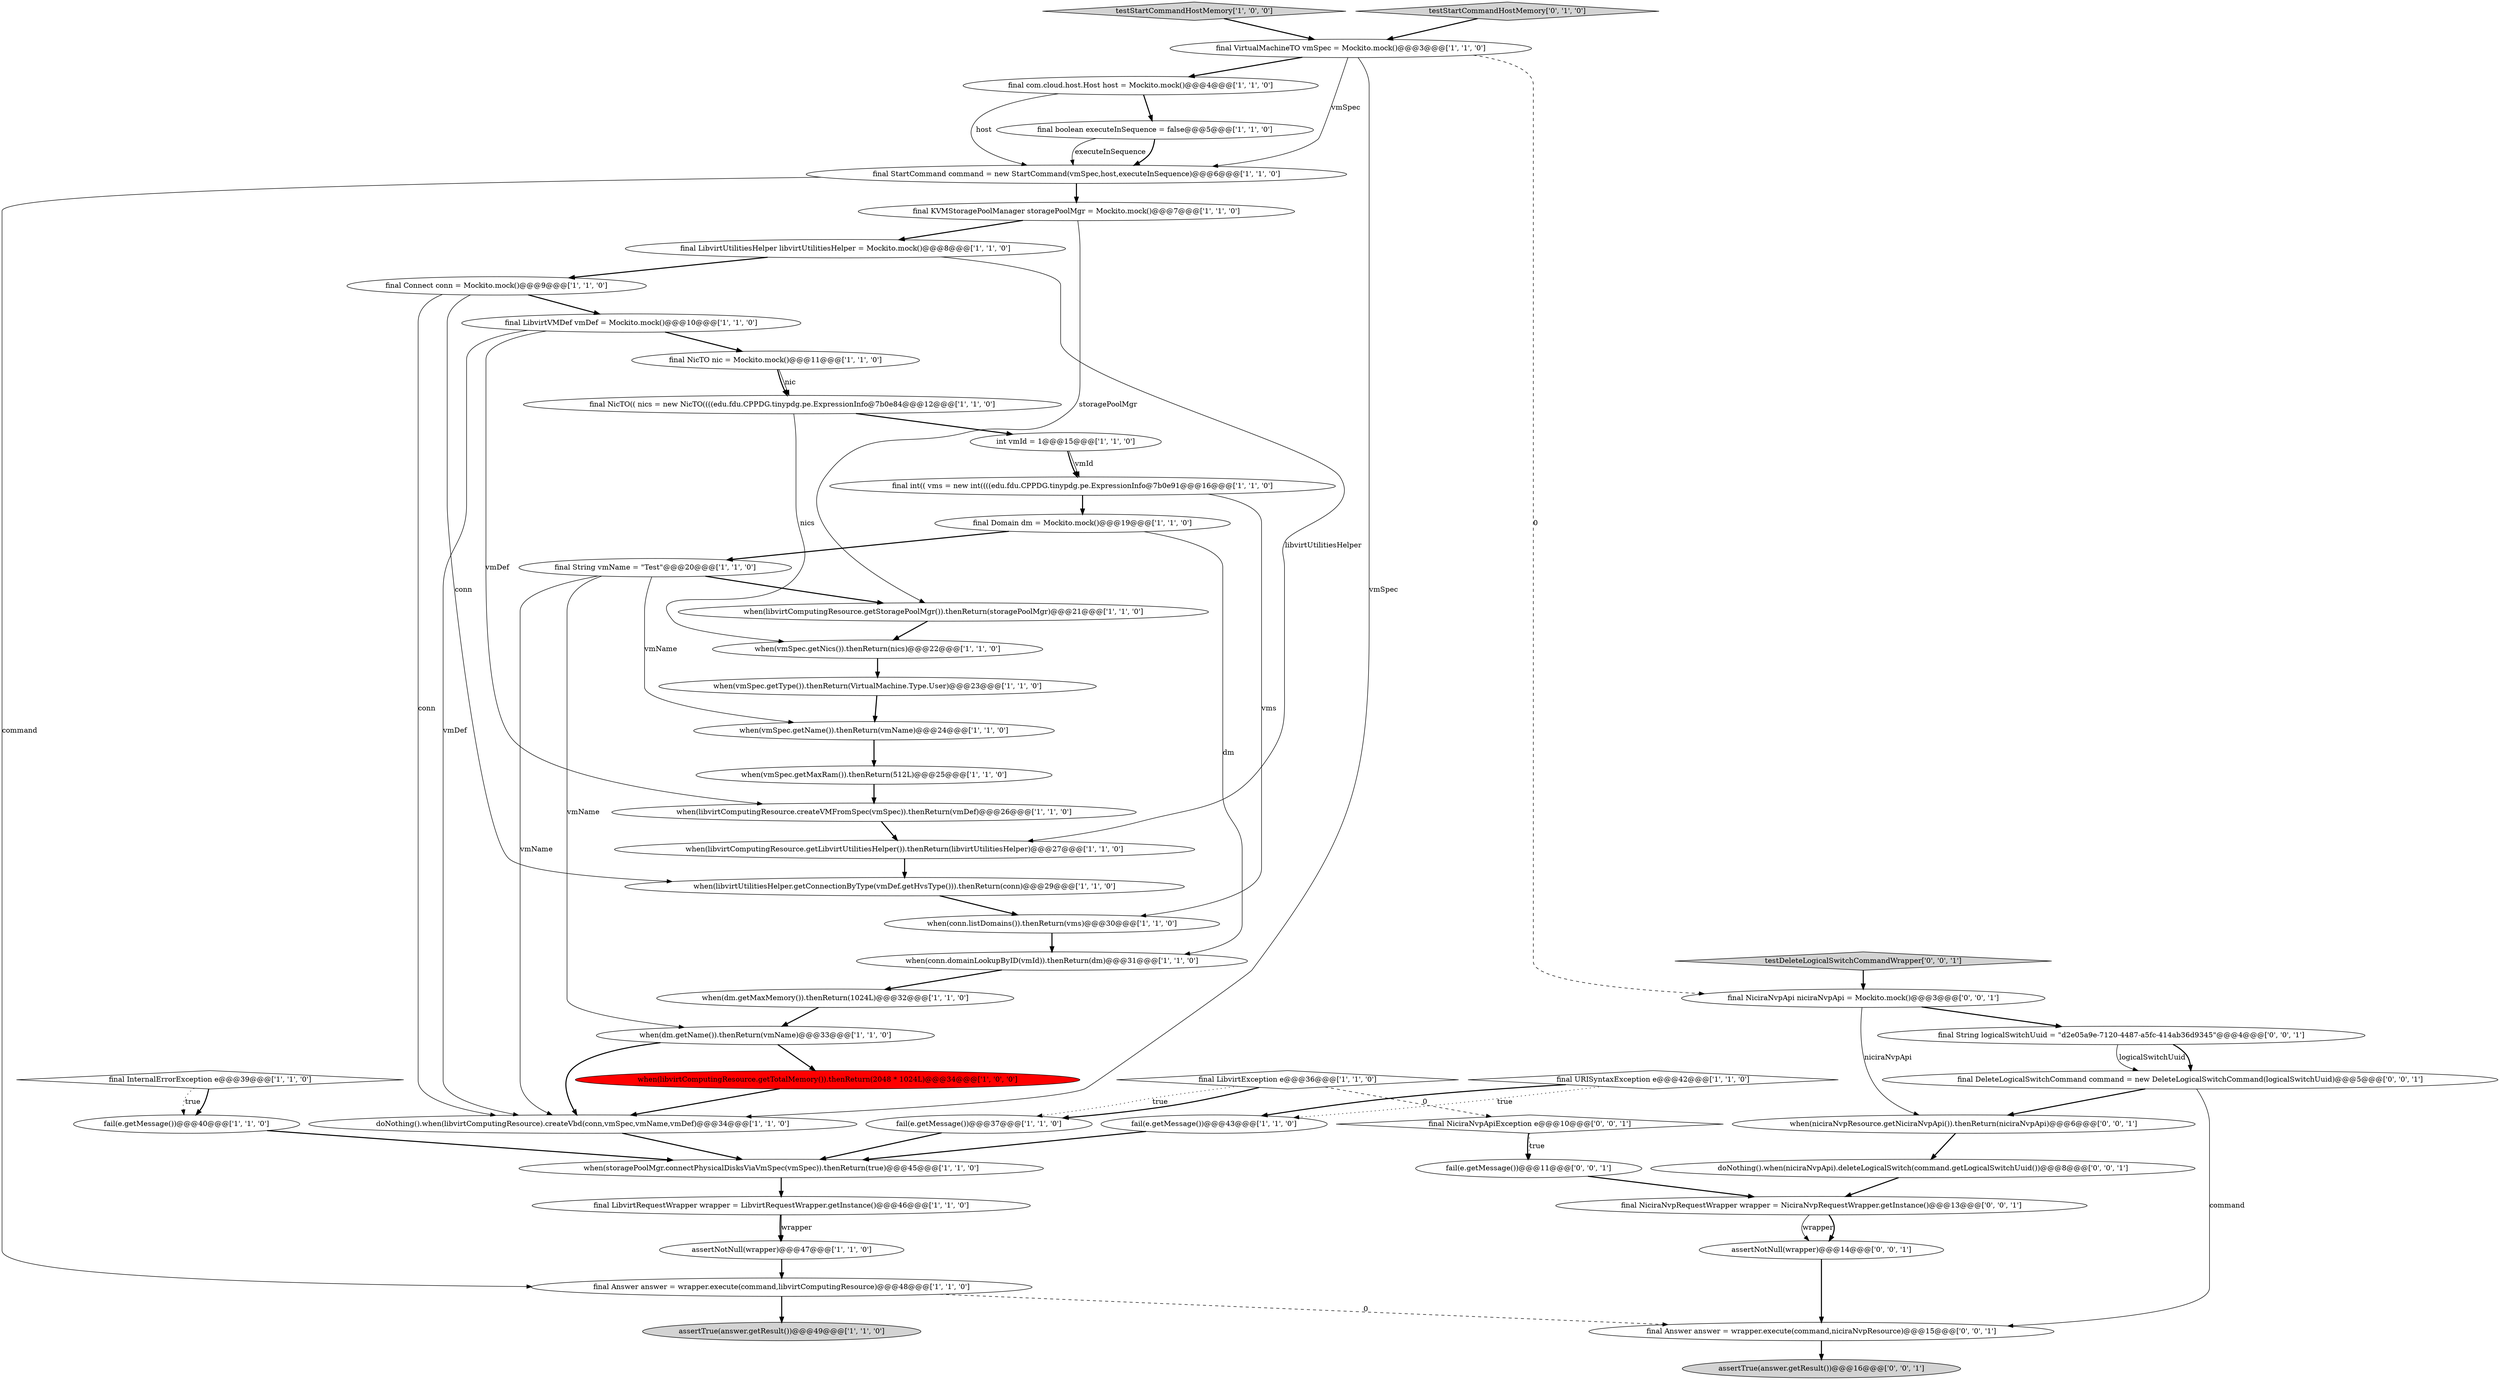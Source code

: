digraph {
21 [style = filled, label = "final StartCommand command = new StartCommand(vmSpec,host,executeInSequence)@@@6@@@['1', '1', '0']", fillcolor = white, shape = ellipse image = "AAA0AAABBB1BBB"];
28 [style = filled, label = "final NicTO(( nics = new NicTO((((edu.fdu.CPPDG.tinypdg.pe.ExpressionInfo@7b0e84@@@12@@@['1', '1', '0']", fillcolor = white, shape = ellipse image = "AAA0AAABBB1BBB"];
27 [style = filled, label = "final LibvirtUtilitiesHelper libvirtUtilitiesHelper = Mockito.mock()@@@8@@@['1', '1', '0']", fillcolor = white, shape = ellipse image = "AAA0AAABBB1BBB"];
13 [style = filled, label = "final KVMStoragePoolManager storagePoolMgr = Mockito.mock()@@@7@@@['1', '1', '0']", fillcolor = white, shape = ellipse image = "AAA0AAABBB1BBB"];
20 [style = filled, label = "when(vmSpec.getMaxRam()).thenReturn(512L)@@@25@@@['1', '1', '0']", fillcolor = white, shape = ellipse image = "AAA0AAABBB1BBB"];
39 [style = filled, label = "when(vmSpec.getNics()).thenReturn(nics)@@@22@@@['1', '1', '0']", fillcolor = white, shape = ellipse image = "AAA0AAABBB1BBB"];
9 [style = filled, label = "testStartCommandHostMemory['1', '0', '0']", fillcolor = lightgray, shape = diamond image = "AAA0AAABBB1BBB"];
48 [style = filled, label = "final NiciraNvpRequestWrapper wrapper = NiciraNvpRequestWrapper.getInstance()@@@13@@@['0', '0', '1']", fillcolor = white, shape = ellipse image = "AAA0AAABBB3BBB"];
14 [style = filled, label = "when(libvirtComputingResource.createVMFromSpec(vmSpec)).thenReturn(vmDef)@@@26@@@['1', '1', '0']", fillcolor = white, shape = ellipse image = "AAA0AAABBB1BBB"];
52 [style = filled, label = "final DeleteLogicalSwitchCommand command = new DeleteLogicalSwitchCommand(logicalSwitchUuid)@@@5@@@['0', '0', '1']", fillcolor = white, shape = ellipse image = "AAA0AAABBB3BBB"];
4 [style = filled, label = "final boolean executeInSequence = false@@@5@@@['1', '1', '0']", fillcolor = white, shape = ellipse image = "AAA0AAABBB1BBB"];
32 [style = filled, label = "final LibvirtException e@@@36@@@['1', '1', '0']", fillcolor = white, shape = diamond image = "AAA0AAABBB1BBB"];
7 [style = filled, label = "when(libvirtUtilitiesHelper.getConnectionByType(vmDef.getHvsType())).thenReturn(conn)@@@29@@@['1', '1', '0']", fillcolor = white, shape = ellipse image = "AAA0AAABBB1BBB"];
49 [style = filled, label = "doNothing().when(niciraNvpApi).deleteLogicalSwitch(command.getLogicalSwitchUuid())@@@8@@@['0', '0', '1']", fillcolor = white, shape = ellipse image = "AAA0AAABBB3BBB"];
23 [style = filled, label = "final URISyntaxException e@@@42@@@['1', '1', '0']", fillcolor = white, shape = diamond image = "AAA0AAABBB1BBB"];
0 [style = filled, label = "fail(e.getMessage())@@@37@@@['1', '1', '0']", fillcolor = white, shape = ellipse image = "AAA0AAABBB1BBB"];
3 [style = filled, label = "final String vmName = \"Test\"@@@20@@@['1', '1', '0']", fillcolor = white, shape = ellipse image = "AAA0AAABBB1BBB"];
34 [style = filled, label = "when(storagePoolMgr.connectPhysicalDisksViaVmSpec(vmSpec)).thenReturn(true)@@@45@@@['1', '1', '0']", fillcolor = white, shape = ellipse image = "AAA0AAABBB1BBB"];
41 [style = filled, label = "when(niciraNvpResource.getNiciraNvpApi()).thenReturn(niciraNvpApi)@@@6@@@['0', '0', '1']", fillcolor = white, shape = ellipse image = "AAA0AAABBB3BBB"];
8 [style = filled, label = "when(libvirtComputingResource.getStoragePoolMgr()).thenReturn(storagePoolMgr)@@@21@@@['1', '1', '0']", fillcolor = white, shape = ellipse image = "AAA0AAABBB1BBB"];
33 [style = filled, label = "when(dm.getName()).thenReturn(vmName)@@@33@@@['1', '1', '0']", fillcolor = white, shape = ellipse image = "AAA0AAABBB1BBB"];
26 [style = filled, label = "when(conn.domainLookupByID(vmId)).thenReturn(dm)@@@31@@@['1', '1', '0']", fillcolor = white, shape = ellipse image = "AAA0AAABBB1BBB"];
22 [style = filled, label = "assertTrue(answer.getResult())@@@49@@@['1', '1', '0']", fillcolor = lightgray, shape = ellipse image = "AAA0AAABBB1BBB"];
12 [style = filled, label = "when(vmSpec.getName()).thenReturn(vmName)@@@24@@@['1', '1', '0']", fillcolor = white, shape = ellipse image = "AAA0AAABBB1BBB"];
17 [style = filled, label = "final com.cloud.host.Host host = Mockito.mock()@@@4@@@['1', '1', '0']", fillcolor = white, shape = ellipse image = "AAA0AAABBB1BBB"];
2 [style = filled, label = "final int(( vms = new int((((edu.fdu.CPPDG.tinypdg.pe.ExpressionInfo@7b0e91@@@16@@@['1', '1', '0']", fillcolor = white, shape = ellipse image = "AAA0AAABBB1BBB"];
30 [style = filled, label = "when(dm.getMaxMemory()).thenReturn(1024L)@@@32@@@['1', '1', '0']", fillcolor = white, shape = ellipse image = "AAA0AAABBB1BBB"];
43 [style = filled, label = "final NiciraNvpApi niciraNvpApi = Mockito.mock()@@@3@@@['0', '0', '1']", fillcolor = white, shape = ellipse image = "AAA0AAABBB3BBB"];
42 [style = filled, label = "final NiciraNvpApiException e@@@10@@@['0', '0', '1']", fillcolor = white, shape = diamond image = "AAA0AAABBB3BBB"];
47 [style = filled, label = "testDeleteLogicalSwitchCommandWrapper['0', '0', '1']", fillcolor = lightgray, shape = diamond image = "AAA0AAABBB3BBB"];
1 [style = filled, label = "final LibvirtRequestWrapper wrapper = LibvirtRequestWrapper.getInstance()@@@46@@@['1', '1', '0']", fillcolor = white, shape = ellipse image = "AAA0AAABBB1BBB"];
16 [style = filled, label = "fail(e.getMessage())@@@43@@@['1', '1', '0']", fillcolor = white, shape = ellipse image = "AAA0AAABBB1BBB"];
36 [style = filled, label = "final InternalErrorException e@@@39@@@['1', '1', '0']", fillcolor = white, shape = diamond image = "AAA0AAABBB1BBB"];
10 [style = filled, label = "when(libvirtComputingResource.getTotalMemory()).thenReturn(2048 * 1024L)@@@34@@@['1', '0', '0']", fillcolor = red, shape = ellipse image = "AAA1AAABBB1BBB"];
5 [style = filled, label = "final VirtualMachineTO vmSpec = Mockito.mock()@@@3@@@['1', '1', '0']", fillcolor = white, shape = ellipse image = "AAA0AAABBB1BBB"];
45 [style = filled, label = "fail(e.getMessage())@@@11@@@['0', '0', '1']", fillcolor = white, shape = ellipse image = "AAA0AAABBB3BBB"];
11 [style = filled, label = "int vmId = 1@@@15@@@['1', '1', '0']", fillcolor = white, shape = ellipse image = "AAA0AAABBB1BBB"];
44 [style = filled, label = "assertNotNull(wrapper)@@@14@@@['0', '0', '1']", fillcolor = white, shape = ellipse image = "AAA0AAABBB3BBB"];
51 [style = filled, label = "final String logicalSwitchUuid = \"d2e05a9e-7120-4487-a5fc-414ab36d9345\"@@@4@@@['0', '0', '1']", fillcolor = white, shape = ellipse image = "AAA0AAABBB3BBB"];
18 [style = filled, label = "assertNotNull(wrapper)@@@47@@@['1', '1', '0']", fillcolor = white, shape = ellipse image = "AAA0AAABBB1BBB"];
46 [style = filled, label = "final Answer answer = wrapper.execute(command,niciraNvpResource)@@@15@@@['0', '0', '1']", fillcolor = white, shape = ellipse image = "AAA0AAABBB3BBB"];
37 [style = filled, label = "final Connect conn = Mockito.mock()@@@9@@@['1', '1', '0']", fillcolor = white, shape = ellipse image = "AAA0AAABBB1BBB"];
6 [style = filled, label = "final NicTO nic = Mockito.mock()@@@11@@@['1', '1', '0']", fillcolor = white, shape = ellipse image = "AAA0AAABBB1BBB"];
15 [style = filled, label = "doNothing().when(libvirtComputingResource).createVbd(conn,vmSpec,vmName,vmDef)@@@34@@@['1', '1', '0']", fillcolor = white, shape = ellipse image = "AAA0AAABBB1BBB"];
29 [style = filled, label = "when(libvirtComputingResource.getLibvirtUtilitiesHelper()).thenReturn(libvirtUtilitiesHelper)@@@27@@@['1', '1', '0']", fillcolor = white, shape = ellipse image = "AAA0AAABBB1BBB"];
25 [style = filled, label = "when(conn.listDomains()).thenReturn(vms)@@@30@@@['1', '1', '0']", fillcolor = white, shape = ellipse image = "AAA0AAABBB1BBB"];
50 [style = filled, label = "assertTrue(answer.getResult())@@@16@@@['0', '0', '1']", fillcolor = lightgray, shape = ellipse image = "AAA0AAABBB3BBB"];
40 [style = filled, label = "testStartCommandHostMemory['0', '1', '0']", fillcolor = lightgray, shape = diamond image = "AAA0AAABBB2BBB"];
19 [style = filled, label = "final LibvirtVMDef vmDef = Mockito.mock()@@@10@@@['1', '1', '0']", fillcolor = white, shape = ellipse image = "AAA0AAABBB1BBB"];
24 [style = filled, label = "when(vmSpec.getType()).thenReturn(VirtualMachine.Type.User)@@@23@@@['1', '1', '0']", fillcolor = white, shape = ellipse image = "AAA0AAABBB1BBB"];
38 [style = filled, label = "final Domain dm = Mockito.mock()@@@19@@@['1', '1', '0']", fillcolor = white, shape = ellipse image = "AAA0AAABBB1BBB"];
31 [style = filled, label = "fail(e.getMessage())@@@40@@@['1', '1', '0']", fillcolor = white, shape = ellipse image = "AAA0AAABBB1BBB"];
35 [style = filled, label = "final Answer answer = wrapper.execute(command,libvirtComputingResource)@@@48@@@['1', '1', '0']", fillcolor = white, shape = ellipse image = "AAA0AAABBB1BBB"];
23->16 [style = dotted, label="true"];
24->12 [style = bold, label=""];
23->16 [style = bold, label=""];
52->46 [style = solid, label="command"];
51->52 [style = solid, label="logicalSwitchUuid"];
48->44 [style = solid, label="wrapper"];
10->15 [style = bold, label=""];
30->33 [style = bold, label=""];
15->34 [style = bold, label=""];
33->15 [style = bold, label=""];
42->45 [style = bold, label=""];
13->8 [style = solid, label="storagePoolMgr"];
34->1 [style = bold, label=""];
35->22 [style = bold, label=""];
32->0 [style = bold, label=""];
28->11 [style = bold, label=""];
36->31 [style = bold, label=""];
43->51 [style = bold, label=""];
5->15 [style = solid, label="vmSpec"];
52->41 [style = bold, label=""];
32->0 [style = dotted, label="true"];
4->21 [style = bold, label=""];
12->20 [style = bold, label=""];
16->34 [style = bold, label=""];
49->48 [style = bold, label=""];
27->29 [style = solid, label="libvirtUtilitiesHelper"];
39->24 [style = bold, label=""];
1->18 [style = bold, label=""];
20->14 [style = bold, label=""];
33->10 [style = bold, label=""];
41->49 [style = bold, label=""];
48->44 [style = bold, label=""];
47->43 [style = bold, label=""];
37->7 [style = solid, label="conn"];
51->52 [style = bold, label=""];
11->2 [style = solid, label="vmId"];
3->33 [style = solid, label="vmName"];
19->6 [style = bold, label=""];
5->17 [style = bold, label=""];
45->48 [style = bold, label=""];
17->21 [style = solid, label="host"];
38->3 [style = bold, label=""];
11->2 [style = bold, label=""];
36->31 [style = dotted, label="true"];
43->41 [style = solid, label="niciraNvpApi"];
31->34 [style = bold, label=""];
26->30 [style = bold, label=""];
2->38 [style = bold, label=""];
38->26 [style = solid, label="dm"];
0->34 [style = bold, label=""];
44->46 [style = bold, label=""];
35->46 [style = dashed, label="0"];
27->37 [style = bold, label=""];
13->27 [style = bold, label=""];
3->12 [style = solid, label="vmName"];
40->5 [style = bold, label=""];
21->13 [style = bold, label=""];
5->21 [style = solid, label="vmSpec"];
3->15 [style = solid, label="vmName"];
5->43 [style = dashed, label="0"];
3->8 [style = bold, label=""];
32->42 [style = dashed, label="0"];
25->26 [style = bold, label=""];
37->15 [style = solid, label="conn"];
14->29 [style = bold, label=""];
1->18 [style = solid, label="wrapper"];
18->35 [style = bold, label=""];
9->5 [style = bold, label=""];
29->7 [style = bold, label=""];
7->25 [style = bold, label=""];
37->19 [style = bold, label=""];
6->28 [style = solid, label="nic"];
46->50 [style = bold, label=""];
2->25 [style = solid, label="vms"];
8->39 [style = bold, label=""];
4->21 [style = solid, label="executeInSequence"];
28->39 [style = solid, label="nics"];
19->14 [style = solid, label="vmDef"];
19->15 [style = solid, label="vmDef"];
42->45 [style = dotted, label="true"];
17->4 [style = bold, label=""];
21->35 [style = solid, label="command"];
6->28 [style = bold, label=""];
}
